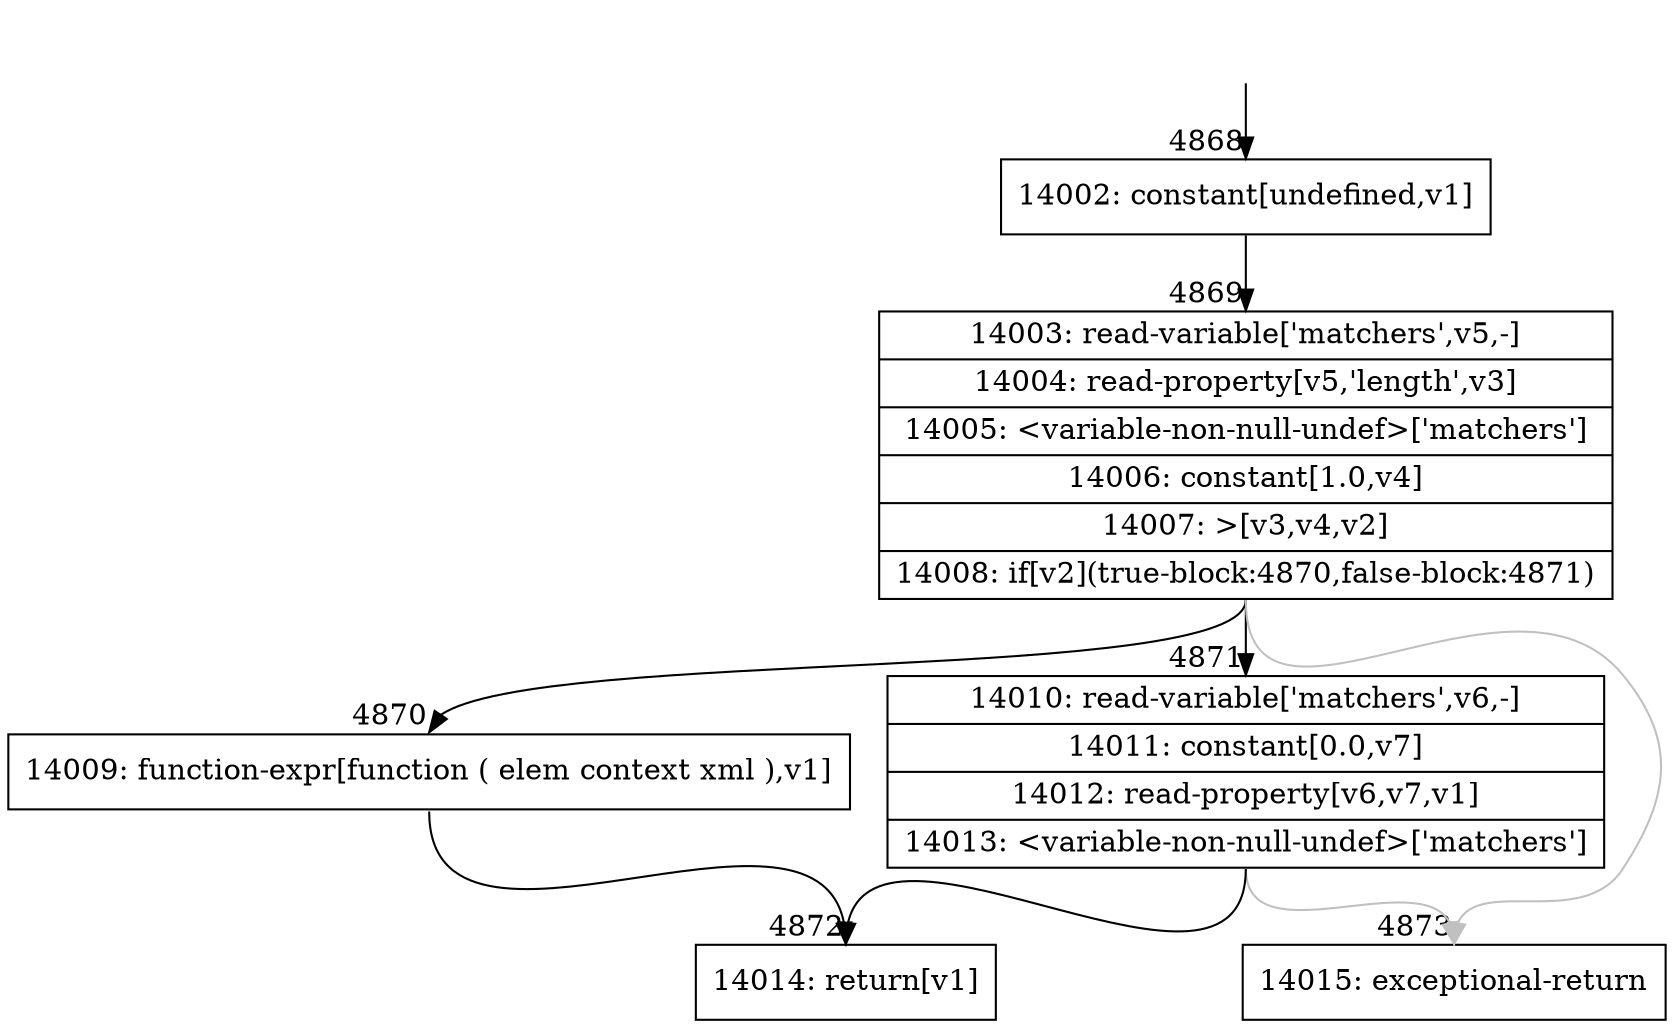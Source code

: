 digraph {
rankdir="TD"
BB_entry323[shape=none,label=""];
BB_entry323 -> BB4868 [tailport=s, headport=n, headlabel="    4868"]
BB4868 [shape=record label="{14002: constant[undefined,v1]}" ] 
BB4868 -> BB4869 [tailport=s, headport=n, headlabel="      4869"]
BB4869 [shape=record label="{14003: read-variable['matchers',v5,-]|14004: read-property[v5,'length',v3]|14005: \<variable-non-null-undef\>['matchers']|14006: constant[1.0,v4]|14007: \>[v3,v4,v2]|14008: if[v2](true-block:4870,false-block:4871)}" ] 
BB4869 -> BB4870 [tailport=s, headport=n, headlabel="      4870"]
BB4869 -> BB4871 [tailport=s, headport=n, headlabel="      4871"]
BB4869 -> BB4873 [tailport=s, headport=n, color=gray, headlabel="      4873"]
BB4870 [shape=record label="{14009: function-expr[function ( elem context xml ),v1]}" ] 
BB4870 -> BB4872 [tailport=s, headport=n, headlabel="      4872"]
BB4871 [shape=record label="{14010: read-variable['matchers',v6,-]|14011: constant[0.0,v7]|14012: read-property[v6,v7,v1]|14013: \<variable-non-null-undef\>['matchers']}" ] 
BB4871 -> BB4872 [tailport=s, headport=n]
BB4871 -> BB4873 [tailport=s, headport=n, color=gray]
BB4872 [shape=record label="{14014: return[v1]}" ] 
BB4873 [shape=record label="{14015: exceptional-return}" ] 
}

